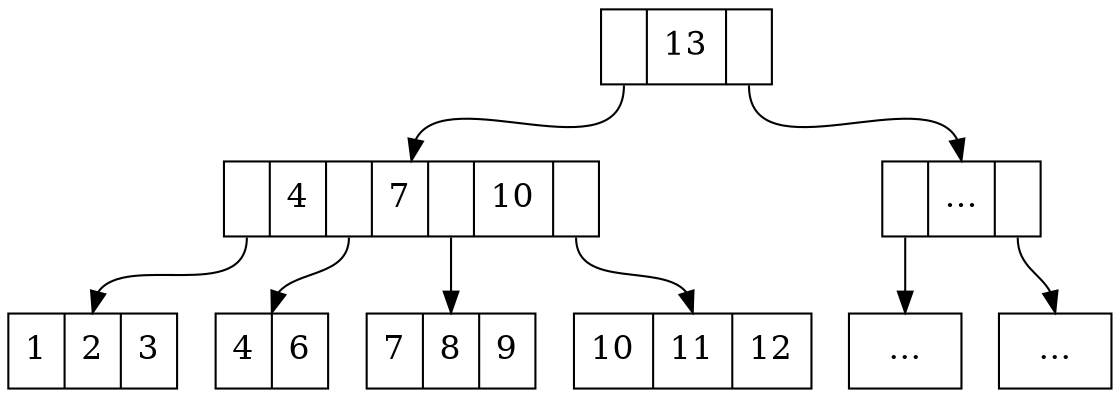 
digraph g {
node [
fontsize = "16"
shape = "record"
];

 x [label="<c>|4|<d>|7|<e>|10|<f>"]; 
 x:c -> c:n; 
 x:d -> d:n; 
 x:e -> e:n; 
 x:f -> f:n; 
 c [label="1|2|3"]; 
 d [label="4|6"]; 
 e [label="7|8|9"]; 
 f [label="10|11|12"]; 
 y [label="<x>|13|<z>"]; 
 y:x -> x:n; 
 y:z -> z:n; 
 z [label="<a>|...|<b>"]; 
 z:a -> a:n; 
 z:b -> b:n; 
 a [label="..."]; 
 b [label="..."]; 

}
